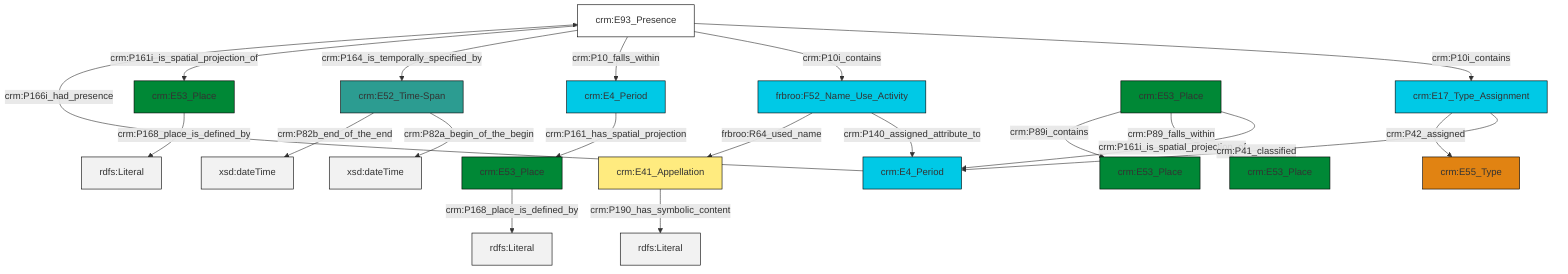 graph TD
classDef Literal fill:#f2f2f2,stroke:#000000;
classDef CRM_Entity fill:#FFFFFF,stroke:#000000;
classDef Temporal_Entity fill:#00C9E6, stroke:#000000;
classDef Type fill:#E18312, stroke:#000000;
classDef Time-Span fill:#2C9C91, stroke:#000000;
classDef Appellation fill:#FFEB7F, stroke:#000000;
classDef Place fill:#008836, stroke:#000000;
classDef Persistent_Item fill:#B266B2, stroke:#000000;
classDef Conceptual_Object fill:#FFD700, stroke:#000000;
classDef Physical_Thing fill:#D2B48C, stroke:#000000;
classDef Actor fill:#f58aad, stroke:#000000;
classDef PC_Classes fill:#4ce600, stroke:#000000;
classDef Multi fill:#cccccc,stroke:#000000;

0["crm:E93_Presence"]:::CRM_Entity -->|crm:P10i_contains| 1["crm:E17_Type_Assignment"]:::Temporal_Entity
4["crm:E53_Place"]:::Place -->|crm:P168_place_is_defined_by| 5[rdfs:Literal]:::Literal
6["crm:E4_Period"]:::Temporal_Entity -->|crm:P161_has_spatial_projection| 4["crm:E53_Place"]:::Place
0["crm:E93_Presence"]:::CRM_Entity -->|crm:P10i_contains| 7["frbroo:F52_Name_Use_Activity"]:::Temporal_Entity
9["crm:E52_Time-Span"]:::Time-Span -->|crm:P82a_begin_of_the_begin| 10[xsd:dateTime]:::Literal
0["crm:E93_Presence"]:::CRM_Entity -->|crm:P10_falls_within| 6["crm:E4_Period"]:::Temporal_Entity
7["frbroo:F52_Name_Use_Activity"]:::Temporal_Entity -->|crm:P140_assigned_attribute_to| 15["crm:E4_Period"]:::Temporal_Entity
0["crm:E93_Presence"]:::CRM_Entity -->|crm:P164_is_temporally_specified_by| 9["crm:E52_Time-Span"]:::Time-Span
0["crm:E93_Presence"]:::CRM_Entity -->|crm:P161i_is_spatial_projection_of| 18["crm:E53_Place"]:::Place
19["crm:E53_Place"]:::Place -->|crm:P161i_is_spatial_projection_of| 15["crm:E4_Period"]:::Temporal_Entity
12["crm:E41_Appellation"]:::Appellation -->|crm:P190_has_symbolic_content| 22[rdfs:Literal]:::Literal
9["crm:E52_Time-Span"]:::Time-Span -->|crm:P82b_end_of_the_end| 23[xsd:dateTime]:::Literal
19["crm:E53_Place"]:::Place -->|crm:P89_falls_within| 24["crm:E53_Place"]:::Place
1["crm:E17_Type_Assignment"]:::Temporal_Entity -->|crm:P41_classified| 15["crm:E4_Period"]:::Temporal_Entity
19["crm:E53_Place"]:::Place -->|crm:P89i_contains| 25["crm:E53_Place"]:::Place
18["crm:E53_Place"]:::Place -->|crm:P168_place_is_defined_by| 27[rdfs:Literal]:::Literal
1["crm:E17_Type_Assignment"]:::Temporal_Entity -->|crm:P42_assigned| 2["crm:E55_Type"]:::Type
7["frbroo:F52_Name_Use_Activity"]:::Temporal_Entity -->|frbroo:R64_used_name| 12["crm:E41_Appellation"]:::Appellation
15["crm:E4_Period"]:::Temporal_Entity -->|crm:P166i_had_presence| 0["crm:E93_Presence"]:::CRM_Entity